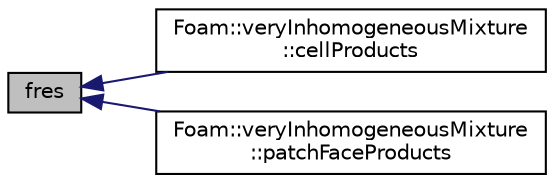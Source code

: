 digraph "fres"
{
  bgcolor="transparent";
  edge [fontname="Helvetica",fontsize="10",labelfontname="Helvetica",labelfontsize="10"];
  node [fontname="Helvetica",fontsize="10",shape=record];
  rankdir="LR";
  Node1 [label="fres",height=0.2,width=0.4,color="black", fillcolor="grey75", style="filled", fontcolor="black"];
  Node1 -> Node2 [dir="back",color="midnightblue",fontsize="10",style="solid",fontname="Helvetica"];
  Node2 [label="Foam::veryInhomogeneousMixture\l::cellProducts",height=0.2,width=0.4,color="black",URL="$a02798.html#a38d6799d80b04f6799380a581db3e5fc"];
  Node1 -> Node3 [dir="back",color="midnightblue",fontsize="10",style="solid",fontname="Helvetica"];
  Node3 [label="Foam::veryInhomogeneousMixture\l::patchFaceProducts",height=0.2,width=0.4,color="black",URL="$a02798.html#a41ad501d213f73b90a35c6acef2ec090"];
}
